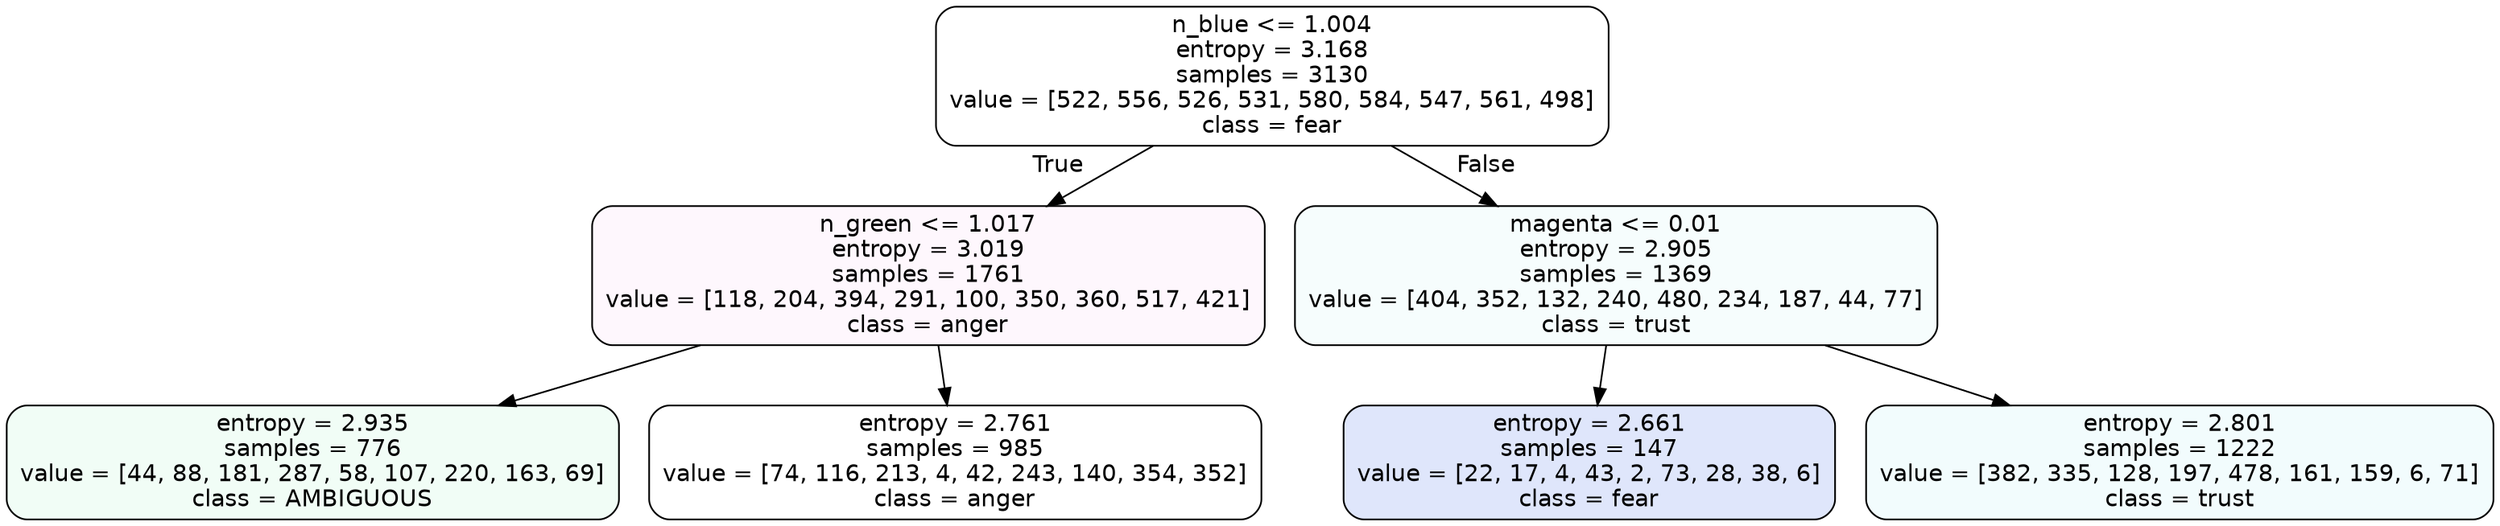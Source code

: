 digraph Tree {
node [shape=box, style="filled, rounded", color="black", fontname=helvetica] ;
edge [fontname=helvetica] ;
0 [label="n_blue <= 1.004\nentropy = 3.168\nsamples = 3130\nvalue = [522, 556, 526, 531, 580, 584, 547, 561, 498]\nclass = fear", fillcolor="#3964e500"] ;
1 [label="n_green <= 1.017\nentropy = 3.019\nsamples = 1761\nvalue = [118, 204, 394, 291, 100, 350, 360, 517, 421]\nclass = anger", fillcolor="#e539d70a"] ;
0 -> 1 [labeldistance=2.5, labelangle=45, headlabel="True"] ;
2 [label="entropy = 2.935\nsamples = 776\nvalue = [44, 88, 181, 287, 58, 107, 220, 163, 69]\nclass = AMBIGUOUS", fillcolor="#39e58111"] ;
1 -> 2 ;
3 [label="entropy = 2.761\nsamples = 985\nvalue = [74, 116, 213, 4, 42, 243, 140, 354, 352]\nclass = anger", fillcolor="#e539d700"] ;
1 -> 3 ;
4 [label="magenta <= 0.01\nentropy = 2.905\nsamples = 1369\nvalue = [404, 352, 132, 240, 480, 234, 187, 44, 77]\nclass = trust", fillcolor="#39d7e50b"] ;
0 -> 4 [labeldistance=2.5, labelangle=-45, headlabel="False"] ;
5 [label="entropy = 2.661\nsamples = 147\nvalue = [22, 17, 4, 43, 2, 73, 28, 38, 6]\nclass = fear", fillcolor="#3964e528"] ;
4 -> 5 ;
6 [label="entropy = 2.801\nsamples = 1222\nvalue = [382, 335, 128, 197, 478, 161, 159, 6, 71]\nclass = trust", fillcolor="#39d7e510"] ;
4 -> 6 ;
}
